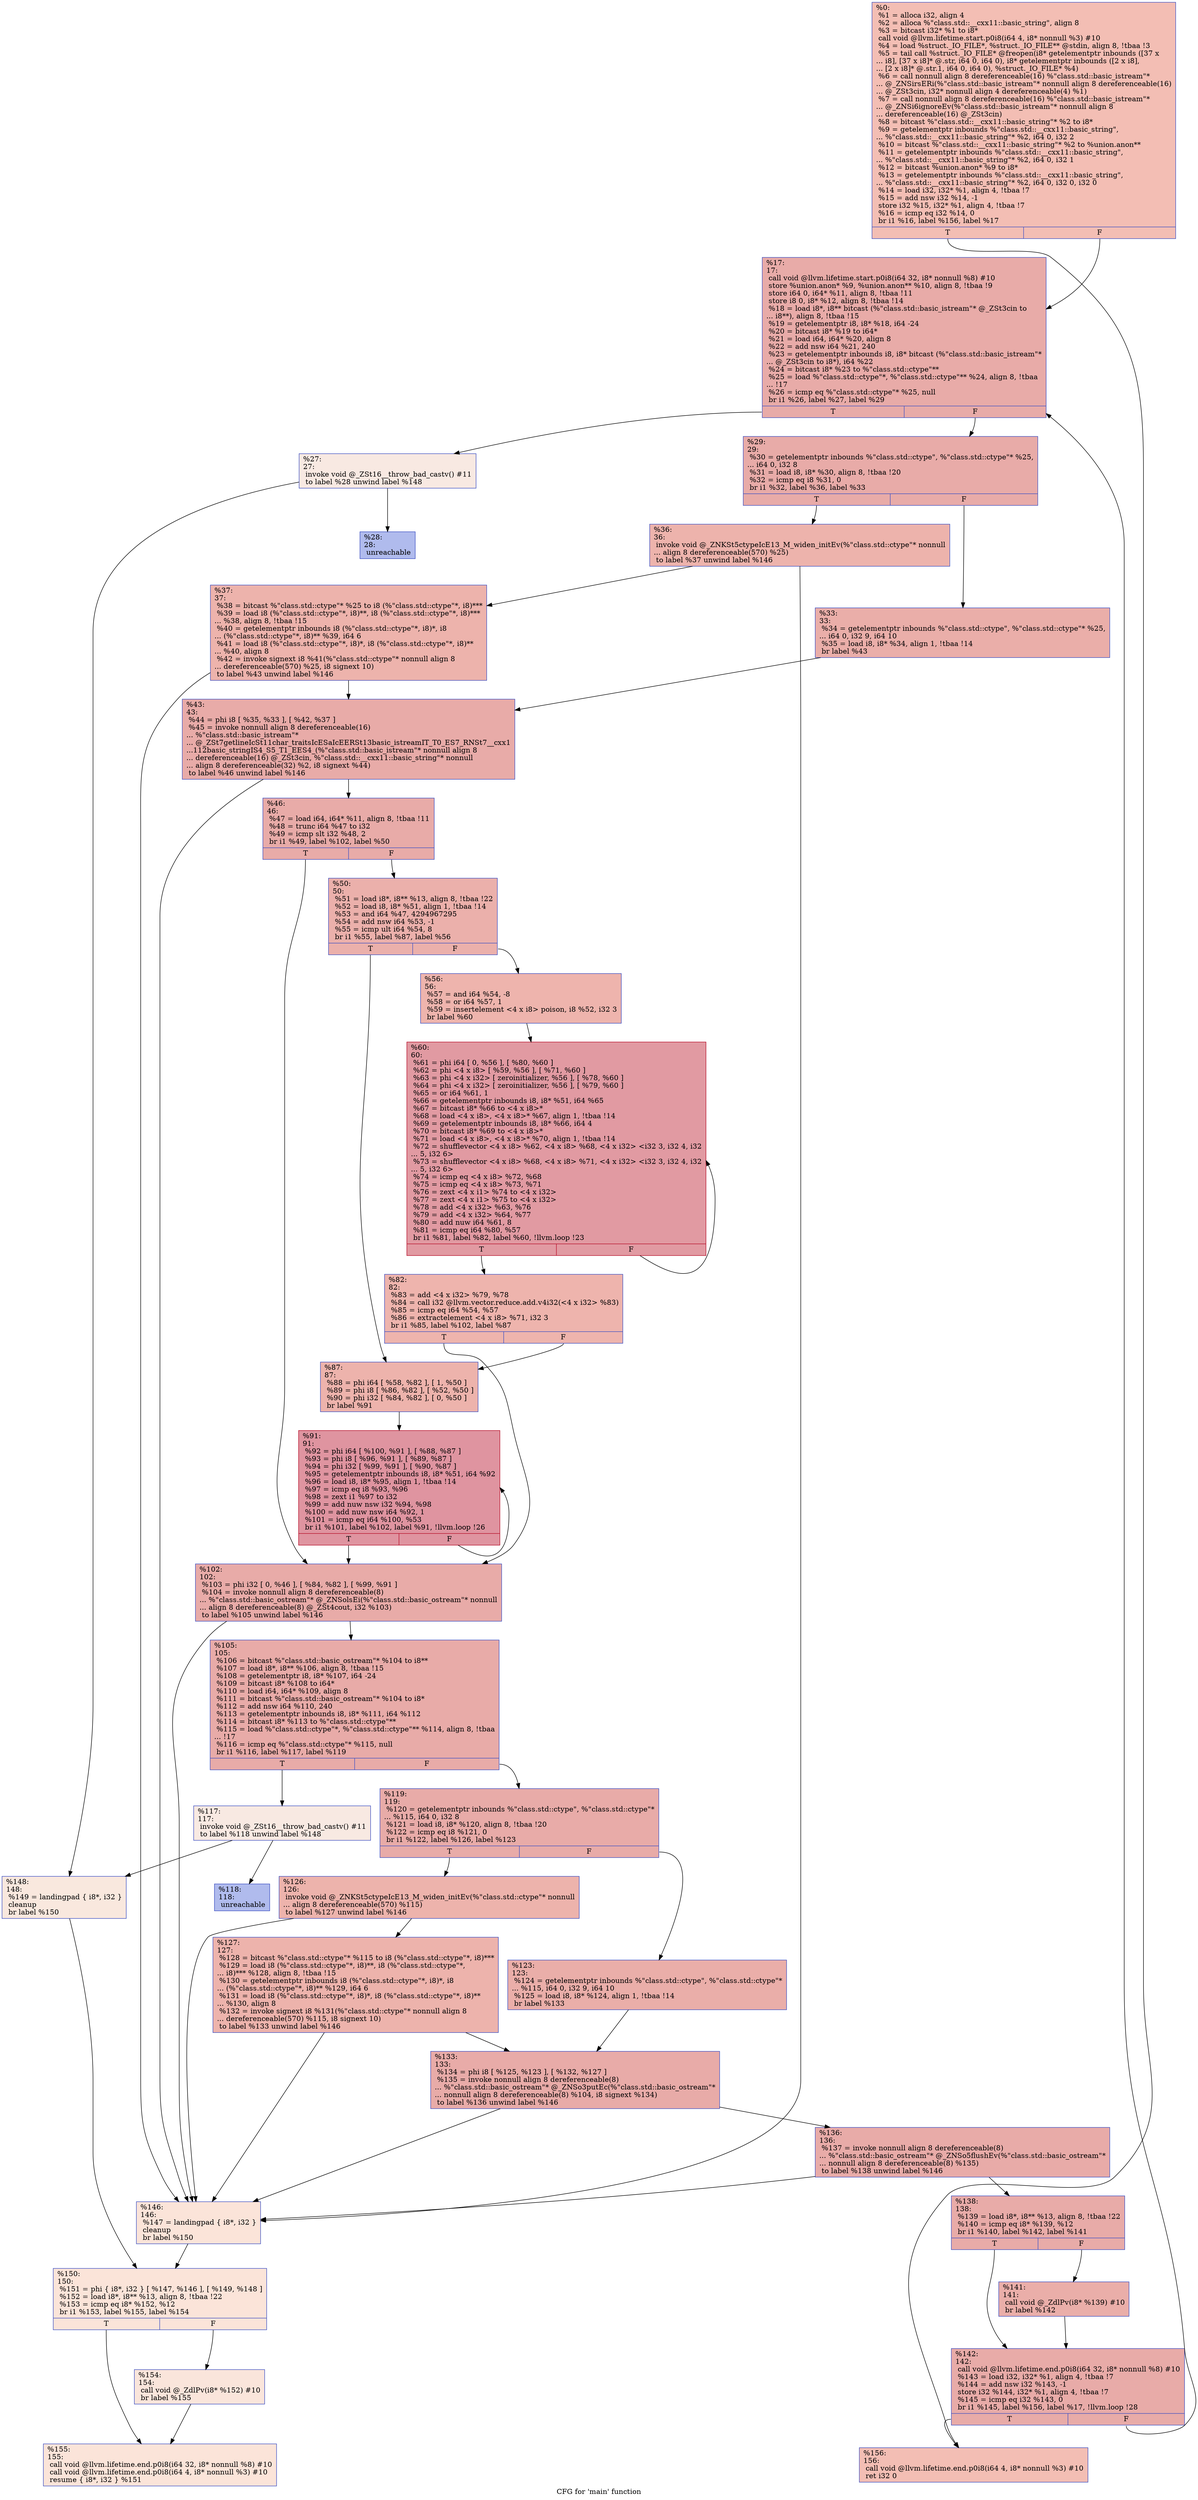 digraph "CFG for 'main' function" {
	label="CFG for 'main' function";

	Node0x55fe68e4fdc0 [shape=record,color="#3d50c3ff", style=filled, fillcolor="#e36c5570",label="{%0:\l  %1 = alloca i32, align 4\l  %2 = alloca %\"class.std::__cxx11::basic_string\", align 8\l  %3 = bitcast i32* %1 to i8*\l  call void @llvm.lifetime.start.p0i8(i64 4, i8* nonnull %3) #10\l  %4 = load %struct._IO_FILE*, %struct._IO_FILE** @stdin, align 8, !tbaa !3\l  %5 = tail call %struct._IO_FILE* @freopen(i8* getelementptr inbounds ([37 x\l... i8], [37 x i8]* @.str, i64 0, i64 0), i8* getelementptr inbounds ([2 x i8],\l... [2 x i8]* @.str.1, i64 0, i64 0), %struct._IO_FILE* %4)\l  %6 = call nonnull align 8 dereferenceable(16) %\"class.std::basic_istream\"*\l... @_ZNSirsERi(%\"class.std::basic_istream\"* nonnull align 8 dereferenceable(16)\l... @_ZSt3cin, i32* nonnull align 4 dereferenceable(4) %1)\l  %7 = call nonnull align 8 dereferenceable(16) %\"class.std::basic_istream\"*\l... @_ZNSi6ignoreEv(%\"class.std::basic_istream\"* nonnull align 8\l... dereferenceable(16) @_ZSt3cin)\l  %8 = bitcast %\"class.std::__cxx11::basic_string\"* %2 to i8*\l  %9 = getelementptr inbounds %\"class.std::__cxx11::basic_string\",\l... %\"class.std::__cxx11::basic_string\"* %2, i64 0, i32 2\l  %10 = bitcast %\"class.std::__cxx11::basic_string\"* %2 to %union.anon**\l  %11 = getelementptr inbounds %\"class.std::__cxx11::basic_string\",\l... %\"class.std::__cxx11::basic_string\"* %2, i64 0, i32 1\l  %12 = bitcast %union.anon* %9 to i8*\l  %13 = getelementptr inbounds %\"class.std::__cxx11::basic_string\",\l... %\"class.std::__cxx11::basic_string\"* %2, i64 0, i32 0, i32 0\l  %14 = load i32, i32* %1, align 4, !tbaa !7\l  %15 = add nsw i32 %14, -1\l  store i32 %15, i32* %1, align 4, !tbaa !7\l  %16 = icmp eq i32 %14, 0\l  br i1 %16, label %156, label %17\l|{<s0>T|<s1>F}}"];
	Node0x55fe68e4fdc0:s0 -> Node0x55fe68e502f0;
	Node0x55fe68e4fdc0:s1 -> Node0x55fe68e51740;
	Node0x55fe68e51740 [shape=record,color="#3d50c3ff", style=filled, fillcolor="#cc403a70",label="{%17:\l17:                                               \l  call void @llvm.lifetime.start.p0i8(i64 32, i8* nonnull %8) #10\l  store %union.anon* %9, %union.anon** %10, align 8, !tbaa !9\l  store i64 0, i64* %11, align 8, !tbaa !11\l  store i8 0, i8* %12, align 8, !tbaa !14\l  %18 = load i8*, i8** bitcast (%\"class.std::basic_istream\"* @_ZSt3cin to\l... i8**), align 8, !tbaa !15\l  %19 = getelementptr i8, i8* %18, i64 -24\l  %20 = bitcast i8* %19 to i64*\l  %21 = load i64, i64* %20, align 8\l  %22 = add nsw i64 %21, 240\l  %23 = getelementptr inbounds i8, i8* bitcast (%\"class.std::basic_istream\"*\l... @_ZSt3cin to i8*), i64 %22\l  %24 = bitcast i8* %23 to %\"class.std::ctype\"**\l  %25 = load %\"class.std::ctype\"*, %\"class.std::ctype\"** %24, align 8, !tbaa\l... !17\l  %26 = icmp eq %\"class.std::ctype\"* %25, null\l  br i1 %26, label %27, label %29\l|{<s0>T|<s1>F}}"];
	Node0x55fe68e51740:s0 -> Node0x55fe68e531e0;
	Node0x55fe68e51740:s1 -> Node0x55fe68e53270;
	Node0x55fe68e531e0 [shape=record,color="#3d50c3ff", style=filled, fillcolor="#efcebd70",label="{%27:\l27:                                               \l  invoke void @_ZSt16__throw_bad_castv() #11\l          to label %28 unwind label %148\l}"];
	Node0x55fe68e531e0 -> Node0x55fe68e53400;
	Node0x55fe68e531e0 -> Node0x55fe68e53450;
	Node0x55fe68e53400 [shape=record,color="#3d50c3ff", style=filled, fillcolor="#4c66d670",label="{%28:\l28:                                               \l  unreachable\l}"];
	Node0x55fe68e53270 [shape=record,color="#3d50c3ff", style=filled, fillcolor="#cc403a70",label="{%29:\l29:                                               \l  %30 = getelementptr inbounds %\"class.std::ctype\", %\"class.std::ctype\"* %25,\l... i64 0, i32 8\l  %31 = load i8, i8* %30, align 8, !tbaa !20\l  %32 = icmp eq i8 %31, 0\l  br i1 %32, label %36, label %33\l|{<s0>T|<s1>F}}"];
	Node0x55fe68e53270:s0 -> Node0x55fe68e53bf0;
	Node0x55fe68e53270:s1 -> Node0x55fe68e53c80;
	Node0x55fe68e53c80 [shape=record,color="#3d50c3ff", style=filled, fillcolor="#d0473d70",label="{%33:\l33:                                               \l  %34 = getelementptr inbounds %\"class.std::ctype\", %\"class.std::ctype\"* %25,\l... i64 0, i32 9, i64 10\l  %35 = load i8, i8* %34, align 1, !tbaa !14\l  br label %43\l}"];
	Node0x55fe68e53c80 -> Node0x55fe68e53e90;
	Node0x55fe68e53bf0 [shape=record,color="#3d50c3ff", style=filled, fillcolor="#d6524470",label="{%36:\l36:                                               \l  invoke void @_ZNKSt5ctypeIcE13_M_widen_initEv(%\"class.std::ctype\"* nonnull\l... align 8 dereferenceable(570) %25)\l          to label %37 unwind label %146\l}"];
	Node0x55fe68e53bf0 -> Node0x55fe68e53fd0;
	Node0x55fe68e53bf0 -> Node0x55fe68e54020;
	Node0x55fe68e53fd0 [shape=record,color="#3d50c3ff", style=filled, fillcolor="#d6524470",label="{%37:\l37:                                               \l  %38 = bitcast %\"class.std::ctype\"* %25 to i8 (%\"class.std::ctype\"*, i8)***\l  %39 = load i8 (%\"class.std::ctype\"*, i8)**, i8 (%\"class.std::ctype\"*, i8)***\l... %38, align 8, !tbaa !15\l  %40 = getelementptr inbounds i8 (%\"class.std::ctype\"*, i8)*, i8\l... (%\"class.std::ctype\"*, i8)** %39, i64 6\l  %41 = load i8 (%\"class.std::ctype\"*, i8)*, i8 (%\"class.std::ctype\"*, i8)**\l... %40, align 8\l  %42 = invoke signext i8 %41(%\"class.std::ctype\"* nonnull align 8\l... dereferenceable(570) %25, i8 signext 10)\l          to label %43 unwind label %146\l}"];
	Node0x55fe68e53fd0 -> Node0x55fe68e53e90;
	Node0x55fe68e53fd0 -> Node0x55fe68e54020;
	Node0x55fe68e53e90 [shape=record,color="#3d50c3ff", style=filled, fillcolor="#cc403a70",label="{%43:\l43:                                               \l  %44 = phi i8 [ %35, %33 ], [ %42, %37 ]\l  %45 = invoke nonnull align 8 dereferenceable(16)\l... %\"class.std::basic_istream\"*\l... @_ZSt7getlineIcSt11char_traitsIcESaIcEERSt13basic_istreamIT_T0_ES7_RNSt7__cxx1\l...112basic_stringIS4_S5_T1_EES4_(%\"class.std::basic_istream\"* nonnull align 8\l... dereferenceable(16) @_ZSt3cin, %\"class.std::__cxx11::basic_string\"* nonnull\l... align 8 dereferenceable(32) %2, i8 signext %44)\l          to label %46 unwind label %146\l}"];
	Node0x55fe68e53e90 -> Node0x55fe68e54d90;
	Node0x55fe68e53e90 -> Node0x55fe68e54020;
	Node0x55fe68e54d90 [shape=record,color="#3d50c3ff", style=filled, fillcolor="#cc403a70",label="{%46:\l46:                                               \l  %47 = load i64, i64* %11, align 8, !tbaa !11\l  %48 = trunc i64 %47 to i32\l  %49 = icmp slt i32 %48, 2\l  br i1 %49, label %102, label %50\l|{<s0>T|<s1>F}}"];
	Node0x55fe68e54d90:s0 -> Node0x55fe68e55140;
	Node0x55fe68e54d90:s1 -> Node0x55fe68e55190;
	Node0x55fe68e55190 [shape=record,color="#3d50c3ff", style=filled, fillcolor="#d24b4070",label="{%50:\l50:                                               \l  %51 = load i8*, i8** %13, align 8, !tbaa !22\l  %52 = load i8, i8* %51, align 1, !tbaa !14\l  %53 = and i64 %47, 4294967295\l  %54 = add nsw i64 %53, -1\l  %55 = icmp ult i64 %54, 8\l  br i1 %55, label %87, label %56\l|{<s0>T|<s1>F}}"];
	Node0x55fe68e55190:s0 -> Node0x55fe68e55b70;
	Node0x55fe68e55190:s1 -> Node0x55fe68e55bc0;
	Node0x55fe68e55bc0 [shape=record,color="#3d50c3ff", style=filled, fillcolor="#d8564670",label="{%56:\l56:                                               \l  %57 = and i64 %54, -8\l  %58 = or i64 %57, 1\l  %59 = insertelement \<4 x i8\> poison, i8 %52, i32 3\l  br label %60\l}"];
	Node0x55fe68e55bc0 -> Node0x55fe68e55ed0;
	Node0x55fe68e55ed0 [shape=record,color="#b70d28ff", style=filled, fillcolor="#bb1b2c70",label="{%60:\l60:                                               \l  %61 = phi i64 [ 0, %56 ], [ %80, %60 ]\l  %62 = phi \<4 x i8\> [ %59, %56 ], [ %71, %60 ]\l  %63 = phi \<4 x i32\> [ zeroinitializer, %56 ], [ %78, %60 ]\l  %64 = phi \<4 x i32\> [ zeroinitializer, %56 ], [ %79, %60 ]\l  %65 = or i64 %61, 1\l  %66 = getelementptr inbounds i8, i8* %51, i64 %65\l  %67 = bitcast i8* %66 to \<4 x i8\>*\l  %68 = load \<4 x i8\>, \<4 x i8\>* %67, align 1, !tbaa !14\l  %69 = getelementptr inbounds i8, i8* %66, i64 4\l  %70 = bitcast i8* %69 to \<4 x i8\>*\l  %71 = load \<4 x i8\>, \<4 x i8\>* %70, align 1, !tbaa !14\l  %72 = shufflevector \<4 x i8\> %62, \<4 x i8\> %68, \<4 x i32\> \<i32 3, i32 4, i32\l... 5, i32 6\>\l  %73 = shufflevector \<4 x i8\> %68, \<4 x i8\> %71, \<4 x i32\> \<i32 3, i32 4, i32\l... 5, i32 6\>\l  %74 = icmp eq \<4 x i8\> %72, %68\l  %75 = icmp eq \<4 x i8\> %73, %71\l  %76 = zext \<4 x i1\> %74 to \<4 x i32\>\l  %77 = zext \<4 x i1\> %75 to \<4 x i32\>\l  %78 = add \<4 x i32\> %63, %76\l  %79 = add \<4 x i32\> %64, %77\l  %80 = add nuw i64 %61, 8\l  %81 = icmp eq i64 %80, %57\l  br i1 %81, label %82, label %60, !llvm.loop !23\l|{<s0>T|<s1>F}}"];
	Node0x55fe68e55ed0:s0 -> Node0x55fe68e56d00;
	Node0x55fe68e55ed0:s1 -> Node0x55fe68e55ed0;
	Node0x55fe68e56d00 [shape=record,color="#3d50c3ff", style=filled, fillcolor="#d8564670",label="{%82:\l82:                                               \l  %83 = add \<4 x i32\> %79, %78\l  %84 = call i32 @llvm.vector.reduce.add.v4i32(\<4 x i32\> %83)\l  %85 = icmp eq i64 %54, %57\l  %86 = extractelement \<4 x i8\> %71, i32 3\l  br i1 %85, label %102, label %87\l|{<s0>T|<s1>F}}"];
	Node0x55fe68e56d00:s0 -> Node0x55fe68e55140;
	Node0x55fe68e56d00:s1 -> Node0x55fe68e55b70;
	Node0x55fe68e55b70 [shape=record,color="#3d50c3ff", style=filled, fillcolor="#d6524470",label="{%87:\l87:                                               \l  %88 = phi i64 [ %58, %82 ], [ 1, %50 ]\l  %89 = phi i8 [ %86, %82 ], [ %52, %50 ]\l  %90 = phi i32 [ %84, %82 ], [ 0, %50 ]\l  br label %91\l}"];
	Node0x55fe68e55b70 -> Node0x55fe68e57360;
	Node0x55fe68e57360 [shape=record,color="#b70d28ff", style=filled, fillcolor="#b70d2870",label="{%91:\l91:                                               \l  %92 = phi i64 [ %100, %91 ], [ %88, %87 ]\l  %93 = phi i8 [ %96, %91 ], [ %89, %87 ]\l  %94 = phi i32 [ %99, %91 ], [ %90, %87 ]\l  %95 = getelementptr inbounds i8, i8* %51, i64 %92\l  %96 = load i8, i8* %95, align 1, !tbaa !14\l  %97 = icmp eq i8 %93, %96\l  %98 = zext i1 %97 to i32\l  %99 = add nuw nsw i32 %94, %98\l  %100 = add nuw nsw i64 %92, 1\l  %101 = icmp eq i64 %100, %53\l  br i1 %101, label %102, label %91, !llvm.loop !26\l|{<s0>T|<s1>F}}"];
	Node0x55fe68e57360:s0 -> Node0x55fe68e55140;
	Node0x55fe68e57360:s1 -> Node0x55fe68e57360;
	Node0x55fe68e55140 [shape=record,color="#3d50c3ff", style=filled, fillcolor="#cc403a70",label="{%102:\l102:                                              \l  %103 = phi i32 [ 0, %46 ], [ %84, %82 ], [ %99, %91 ]\l  %104 = invoke nonnull align 8 dereferenceable(8)\l... %\"class.std::basic_ostream\"* @_ZNSolsEi(%\"class.std::basic_ostream\"* nonnull\l... align 8 dereferenceable(8) @_ZSt4cout, i32 %103)\l          to label %105 unwind label %146\l}"];
	Node0x55fe68e55140 -> Node0x55fe68e57c40;
	Node0x55fe68e55140 -> Node0x55fe68e54020;
	Node0x55fe68e57c40 [shape=record,color="#3d50c3ff", style=filled, fillcolor="#cc403a70",label="{%105:\l105:                                              \l  %106 = bitcast %\"class.std::basic_ostream\"* %104 to i8**\l  %107 = load i8*, i8** %106, align 8, !tbaa !15\l  %108 = getelementptr i8, i8* %107, i64 -24\l  %109 = bitcast i8* %108 to i64*\l  %110 = load i64, i64* %109, align 8\l  %111 = bitcast %\"class.std::basic_ostream\"* %104 to i8*\l  %112 = add nsw i64 %110, 240\l  %113 = getelementptr inbounds i8, i8* %111, i64 %112\l  %114 = bitcast i8* %113 to %\"class.std::ctype\"**\l  %115 = load %\"class.std::ctype\"*, %\"class.std::ctype\"** %114, align 8, !tbaa\l... !17\l  %116 = icmp eq %\"class.std::ctype\"* %115, null\l  br i1 %116, label %117, label %119\l|{<s0>T|<s1>F}}"];
	Node0x55fe68e57c40:s0 -> Node0x55fe68e58a90;
	Node0x55fe68e57c40:s1 -> Node0x55fe68e58ae0;
	Node0x55fe68e58a90 [shape=record,color="#3d50c3ff", style=filled, fillcolor="#efcebd70",label="{%117:\l117:                                              \l  invoke void @_ZSt16__throw_bad_castv() #11\l          to label %118 unwind label %148\l}"];
	Node0x55fe68e58a90 -> Node0x55fe68e58be0;
	Node0x55fe68e58a90 -> Node0x55fe68e53450;
	Node0x55fe68e58be0 [shape=record,color="#3d50c3ff", style=filled, fillcolor="#4c66d670",label="{%118:\l118:                                              \l  unreachable\l}"];
	Node0x55fe68e58ae0 [shape=record,color="#3d50c3ff", style=filled, fillcolor="#cc403a70",label="{%119:\l119:                                              \l  %120 = getelementptr inbounds %\"class.std::ctype\", %\"class.std::ctype\"*\l... %115, i64 0, i32 8\l  %121 = load i8, i8* %120, align 8, !tbaa !20\l  %122 = icmp eq i8 %121, 0\l  br i1 %122, label %126, label %123\l|{<s0>T|<s1>F}}"];
	Node0x55fe68e58ae0:s0 -> Node0x55fe68e59560;
	Node0x55fe68e58ae0:s1 -> Node0x55fe68e595b0;
	Node0x55fe68e595b0 [shape=record,color="#3d50c3ff", style=filled, fillcolor="#d0473d70",label="{%123:\l123:                                              \l  %124 = getelementptr inbounds %\"class.std::ctype\", %\"class.std::ctype\"*\l... %115, i64 0, i32 9, i64 10\l  %125 = load i8, i8* %124, align 1, !tbaa !14\l  br label %133\l}"];
	Node0x55fe68e595b0 -> Node0x55fe68e59720;
	Node0x55fe68e59560 [shape=record,color="#3d50c3ff", style=filled, fillcolor="#d6524470",label="{%126:\l126:                                              \l  invoke void @_ZNKSt5ctypeIcE13_M_widen_initEv(%\"class.std::ctype\"* nonnull\l... align 8 dereferenceable(570) %115)\l          to label %127 unwind label %146\l}"];
	Node0x55fe68e59560 -> Node0x55fe68e597e0;
	Node0x55fe68e59560 -> Node0x55fe68e54020;
	Node0x55fe68e597e0 [shape=record,color="#3d50c3ff", style=filled, fillcolor="#d6524470",label="{%127:\l127:                                              \l  %128 = bitcast %\"class.std::ctype\"* %115 to i8 (%\"class.std::ctype\"*, i8)***\l  %129 = load i8 (%\"class.std::ctype\"*, i8)**, i8 (%\"class.std::ctype\"*,\l... i8)*** %128, align 8, !tbaa !15\l  %130 = getelementptr inbounds i8 (%\"class.std::ctype\"*, i8)*, i8\l... (%\"class.std::ctype\"*, i8)** %129, i64 6\l  %131 = load i8 (%\"class.std::ctype\"*, i8)*, i8 (%\"class.std::ctype\"*, i8)**\l... %130, align 8\l  %132 = invoke signext i8 %131(%\"class.std::ctype\"* nonnull align 8\l... dereferenceable(570) %115, i8 signext 10)\l          to label %133 unwind label %146\l}"];
	Node0x55fe68e597e0 -> Node0x55fe68e59720;
	Node0x55fe68e597e0 -> Node0x55fe68e54020;
	Node0x55fe68e59720 [shape=record,color="#3d50c3ff", style=filled, fillcolor="#cc403a70",label="{%133:\l133:                                              \l  %134 = phi i8 [ %125, %123 ], [ %132, %127 ]\l  %135 = invoke nonnull align 8 dereferenceable(8)\l... %\"class.std::basic_ostream\"* @_ZNSo3putEc(%\"class.std::basic_ostream\"*\l... nonnull align 8 dereferenceable(8) %104, i8 signext %134)\l          to label %136 unwind label %146\l}"];
	Node0x55fe68e59720 -> Node0x55fe68e5a4a0;
	Node0x55fe68e59720 -> Node0x55fe68e54020;
	Node0x55fe68e5a4a0 [shape=record,color="#3d50c3ff", style=filled, fillcolor="#cc403a70",label="{%136:\l136:                                              \l  %137 = invoke nonnull align 8 dereferenceable(8)\l... %\"class.std::basic_ostream\"* @_ZNSo5flushEv(%\"class.std::basic_ostream\"*\l... nonnull align 8 dereferenceable(8) %135)\l          to label %138 unwind label %146\l}"];
	Node0x55fe68e5a4a0 -> Node0x55fe68e5a730;
	Node0x55fe68e5a4a0 -> Node0x55fe68e54020;
	Node0x55fe68e5a730 [shape=record,color="#3d50c3ff", style=filled, fillcolor="#cc403a70",label="{%138:\l138:                                              \l  %139 = load i8*, i8** %13, align 8, !tbaa !22\l  %140 = icmp eq i8* %139, %12\l  br i1 %140, label %142, label %141\l|{<s0>T|<s1>F}}"];
	Node0x55fe68e5a730:s0 -> Node0x55fe68e5aaa0;
	Node0x55fe68e5a730:s1 -> Node0x55fe68e5aaf0;
	Node0x55fe68e5aaf0 [shape=record,color="#3d50c3ff", style=filled, fillcolor="#d0473d70",label="{%141:\l141:                                              \l  call void @_ZdlPv(i8* %139) #10\l  br label %142\l}"];
	Node0x55fe68e5aaf0 -> Node0x55fe68e5aaa0;
	Node0x55fe68e5aaa0 [shape=record,color="#3d50c3ff", style=filled, fillcolor="#cc403a70",label="{%142:\l142:                                              \l  call void @llvm.lifetime.end.p0i8(i64 32, i8* nonnull %8) #10\l  %143 = load i32, i32* %1, align 4, !tbaa !7\l  %144 = add nsw i32 %143, -1\l  store i32 %144, i32* %1, align 4, !tbaa !7\l  %145 = icmp eq i32 %143, 0\l  br i1 %145, label %156, label %17, !llvm.loop !28\l|{<s0>T|<s1>F}}"];
	Node0x55fe68e5aaa0:s0 -> Node0x55fe68e502f0;
	Node0x55fe68e5aaa0:s1 -> Node0x55fe68e51740;
	Node0x55fe68e54020 [shape=record,color="#3d50c3ff", style=filled, fillcolor="#f5c1a970",label="{%146:\l146:                                              \l  %147 = landingpad \{ i8*, i32 \}\l          cleanup\l  br label %150\l}"];
	Node0x55fe68e54020 -> Node0x55fe68e5b390;
	Node0x55fe68e53450 [shape=record,color="#3d50c3ff", style=filled, fillcolor="#f2cab570",label="{%148:\l148:                                              \l  %149 = landingpad \{ i8*, i32 \}\l          cleanup\l  br label %150\l}"];
	Node0x55fe68e53450 -> Node0x55fe68e5b390;
	Node0x55fe68e5b390 [shape=record,color="#3d50c3ff", style=filled, fillcolor="#f5c1a970",label="{%150:\l150:                                              \l  %151 = phi \{ i8*, i32 \} [ %147, %146 ], [ %149, %148 ]\l  %152 = load i8*, i8** %13, align 8, !tbaa !22\l  %153 = icmp eq i8* %152, %12\l  br i1 %153, label %155, label %154\l|{<s0>T|<s1>F}}"];
	Node0x55fe68e5b390:s0 -> Node0x55fe68e5b6e0;
	Node0x55fe68e5b390:s1 -> Node0x55fe68e5b730;
	Node0x55fe68e5b730 [shape=record,color="#3d50c3ff", style=filled, fillcolor="#f4c5ad70",label="{%154:\l154:                                              \l  call void @_ZdlPv(i8* %152) #10\l  br label %155\l}"];
	Node0x55fe68e5b730 -> Node0x55fe68e5b6e0;
	Node0x55fe68e5b6e0 [shape=record,color="#3d50c3ff", style=filled, fillcolor="#f5c1a970",label="{%155:\l155:                                              \l  call void @llvm.lifetime.end.p0i8(i64 32, i8* nonnull %8) #10\l  call void @llvm.lifetime.end.p0i8(i64 4, i8* nonnull %3) #10\l  resume \{ i8*, i32 \} %151\l}"];
	Node0x55fe68e502f0 [shape=record,color="#3d50c3ff", style=filled, fillcolor="#e36c5570",label="{%156:\l156:                                              \l  call void @llvm.lifetime.end.p0i8(i64 4, i8* nonnull %3) #10\l  ret i32 0\l}"];
}
